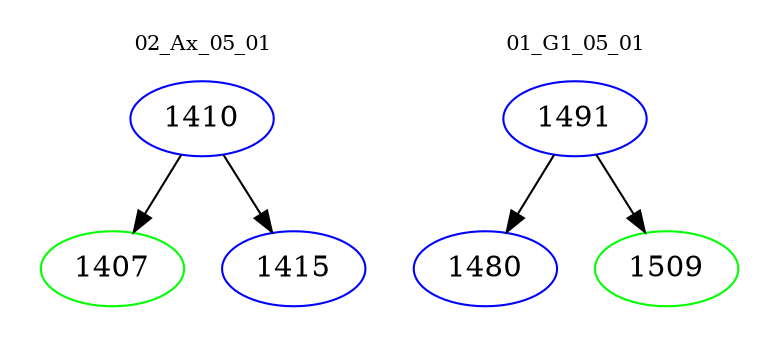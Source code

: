 digraph{
subgraph cluster_0 {
color = white
label = "02_Ax_05_01";
fontsize=10;
T0_1410 [label="1410", color="blue"]
T0_1410 -> T0_1407 [color="black"]
T0_1407 [label="1407", color="green"]
T0_1410 -> T0_1415 [color="black"]
T0_1415 [label="1415", color="blue"]
}
subgraph cluster_1 {
color = white
label = "01_G1_05_01";
fontsize=10;
T1_1491 [label="1491", color="blue"]
T1_1491 -> T1_1480 [color="black"]
T1_1480 [label="1480", color="blue"]
T1_1491 -> T1_1509 [color="black"]
T1_1509 [label="1509", color="green"]
}
}
